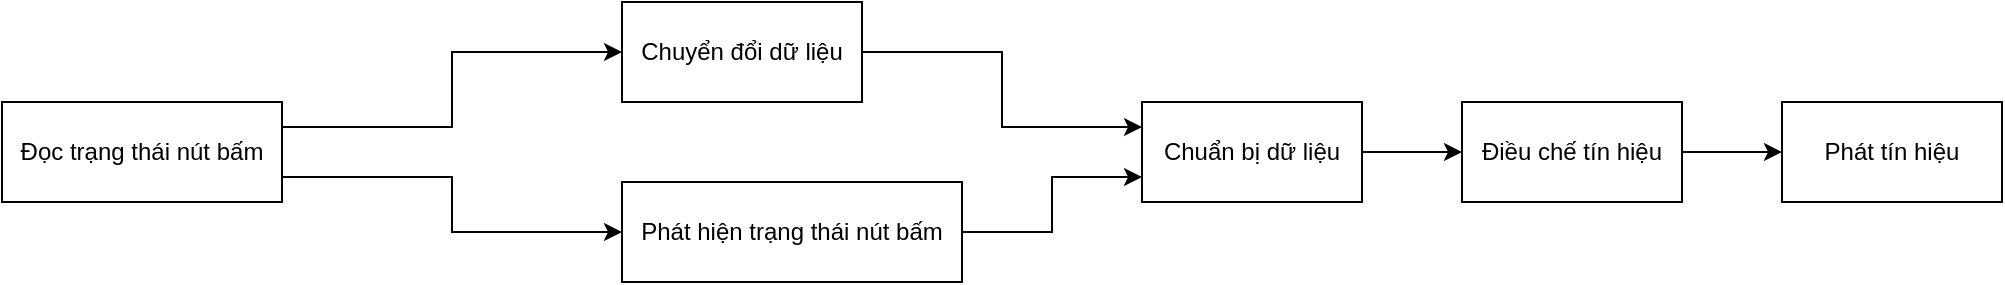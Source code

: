<mxfile version="22.1.18" type="github">
  <diagram name="Trang-1" id="hTASmMI9oH9z1JM17jVl">
    <mxGraphModel dx="1195" dy="615" grid="0" gridSize="10" guides="1" tooltips="1" connect="1" arrows="1" fold="1" page="1" pageScale="1" pageWidth="3300" pageHeight="4681" math="0" shadow="0">
      <root>
        <mxCell id="0" />
        <mxCell id="1" parent="0" />
        <mxCell id="pc7FVO2GkMAOkOHBljfV-4" style="edgeStyle=orthogonalEdgeStyle;rounded=0;orthogonalLoop=1;jettySize=auto;html=1;exitX=1;exitY=0.25;exitDx=0;exitDy=0;entryX=0;entryY=0.5;entryDx=0;entryDy=0;" edge="1" parent="1" source="pc7FVO2GkMAOkOHBljfV-1" target="pc7FVO2GkMAOkOHBljfV-2">
          <mxGeometry relative="1" as="geometry" />
        </mxCell>
        <mxCell id="pc7FVO2GkMAOkOHBljfV-5" style="edgeStyle=orthogonalEdgeStyle;rounded=0;orthogonalLoop=1;jettySize=auto;html=1;exitX=1;exitY=0.75;exitDx=0;exitDy=0;entryX=0;entryY=0.5;entryDx=0;entryDy=0;" edge="1" parent="1" source="pc7FVO2GkMAOkOHBljfV-1" target="pc7FVO2GkMAOkOHBljfV-3">
          <mxGeometry relative="1" as="geometry" />
        </mxCell>
        <mxCell id="pc7FVO2GkMAOkOHBljfV-1" value="Đọc trạng thái nút bấm" style="html=1;whiteSpace=wrap;" vertex="1" parent="1">
          <mxGeometry x="200" y="360" width="140" height="50" as="geometry" />
        </mxCell>
        <mxCell id="pc7FVO2GkMAOkOHBljfV-7" style="edgeStyle=orthogonalEdgeStyle;rounded=0;orthogonalLoop=1;jettySize=auto;html=1;exitX=1;exitY=0.5;exitDx=0;exitDy=0;entryX=0;entryY=0.25;entryDx=0;entryDy=0;" edge="1" parent="1" source="pc7FVO2GkMAOkOHBljfV-2" target="pc7FVO2GkMAOkOHBljfV-6">
          <mxGeometry relative="1" as="geometry" />
        </mxCell>
        <mxCell id="pc7FVO2GkMAOkOHBljfV-2" value="Chuyển đổi dữ liệu" style="html=1;whiteSpace=wrap;" vertex="1" parent="1">
          <mxGeometry x="510" y="310" width="120" height="50" as="geometry" />
        </mxCell>
        <mxCell id="pc7FVO2GkMAOkOHBljfV-8" style="edgeStyle=orthogonalEdgeStyle;rounded=0;orthogonalLoop=1;jettySize=auto;html=1;exitX=1;exitY=0.5;exitDx=0;exitDy=0;entryX=0;entryY=0.75;entryDx=0;entryDy=0;" edge="1" parent="1" source="pc7FVO2GkMAOkOHBljfV-3" target="pc7FVO2GkMAOkOHBljfV-6">
          <mxGeometry relative="1" as="geometry" />
        </mxCell>
        <mxCell id="pc7FVO2GkMAOkOHBljfV-3" value="Phát hiện trạng thái nút bấm" style="html=1;whiteSpace=wrap;" vertex="1" parent="1">
          <mxGeometry x="510" y="400" width="170" height="50" as="geometry" />
        </mxCell>
        <mxCell id="pc7FVO2GkMAOkOHBljfV-11" style="edgeStyle=orthogonalEdgeStyle;rounded=0;orthogonalLoop=1;jettySize=auto;html=1;exitX=1;exitY=0.5;exitDx=0;exitDy=0;entryX=0;entryY=0.5;entryDx=0;entryDy=0;" edge="1" parent="1" source="pc7FVO2GkMAOkOHBljfV-6" target="pc7FVO2GkMAOkOHBljfV-9">
          <mxGeometry relative="1" as="geometry" />
        </mxCell>
        <mxCell id="pc7FVO2GkMAOkOHBljfV-6" value="Chuẩn bị dữ liệu" style="html=1;whiteSpace=wrap;" vertex="1" parent="1">
          <mxGeometry x="770" y="360" width="110" height="50" as="geometry" />
        </mxCell>
        <mxCell id="pc7FVO2GkMAOkOHBljfV-12" style="edgeStyle=orthogonalEdgeStyle;rounded=0;orthogonalLoop=1;jettySize=auto;html=1;exitX=1;exitY=0.5;exitDx=0;exitDy=0;entryX=0;entryY=0.5;entryDx=0;entryDy=0;" edge="1" parent="1" source="pc7FVO2GkMAOkOHBljfV-9" target="pc7FVO2GkMAOkOHBljfV-10">
          <mxGeometry relative="1" as="geometry" />
        </mxCell>
        <mxCell id="pc7FVO2GkMAOkOHBljfV-9" value="Điều chế tín hiệu" style="html=1;whiteSpace=wrap;" vertex="1" parent="1">
          <mxGeometry x="930" y="360" width="110" height="50" as="geometry" />
        </mxCell>
        <mxCell id="pc7FVO2GkMAOkOHBljfV-10" value="Phát tín hiệu" style="html=1;whiteSpace=wrap;" vertex="1" parent="1">
          <mxGeometry x="1090" y="360" width="110" height="50" as="geometry" />
        </mxCell>
      </root>
    </mxGraphModel>
  </diagram>
</mxfile>

